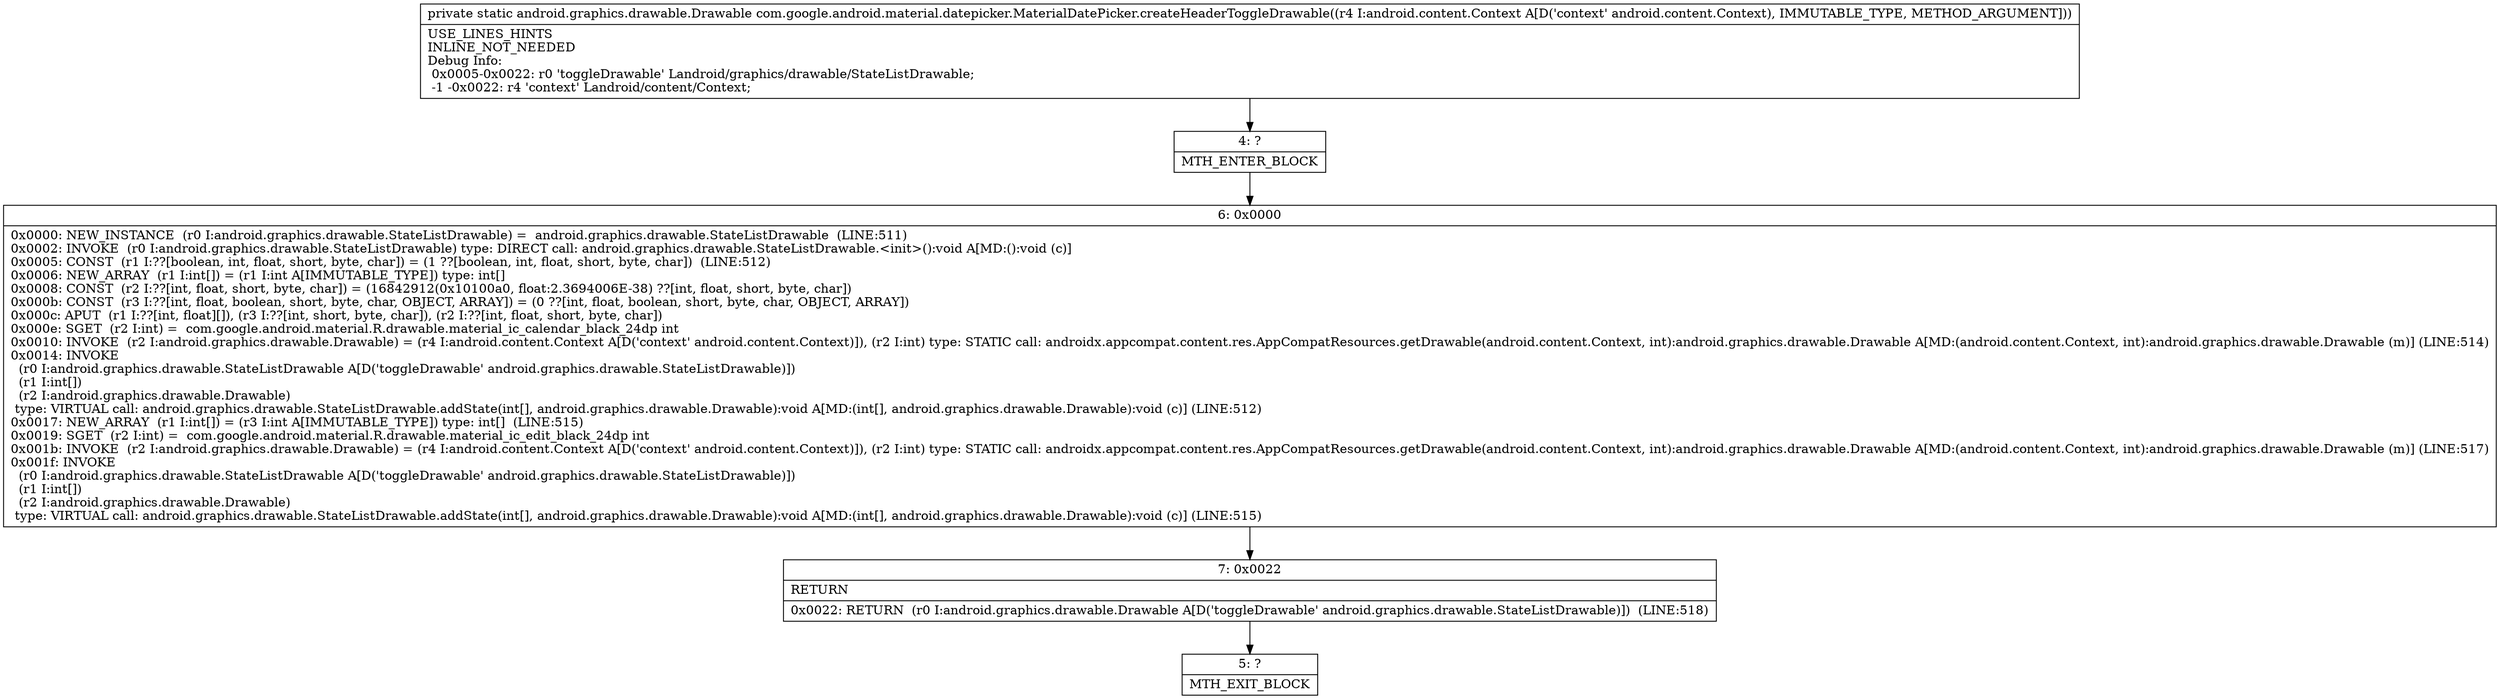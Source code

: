 digraph "CFG forcom.google.android.material.datepicker.MaterialDatePicker.createHeaderToggleDrawable(Landroid\/content\/Context;)Landroid\/graphics\/drawable\/Drawable;" {
Node_4 [shape=record,label="{4\:\ ?|MTH_ENTER_BLOCK\l}"];
Node_6 [shape=record,label="{6\:\ 0x0000|0x0000: NEW_INSTANCE  (r0 I:android.graphics.drawable.StateListDrawable) =  android.graphics.drawable.StateListDrawable  (LINE:511)\l0x0002: INVOKE  (r0 I:android.graphics.drawable.StateListDrawable) type: DIRECT call: android.graphics.drawable.StateListDrawable.\<init\>():void A[MD:():void (c)]\l0x0005: CONST  (r1 I:??[boolean, int, float, short, byte, char]) = (1 ??[boolean, int, float, short, byte, char])  (LINE:512)\l0x0006: NEW_ARRAY  (r1 I:int[]) = (r1 I:int A[IMMUTABLE_TYPE]) type: int[] \l0x0008: CONST  (r2 I:??[int, float, short, byte, char]) = (16842912(0x10100a0, float:2.3694006E\-38) ??[int, float, short, byte, char]) \l0x000b: CONST  (r3 I:??[int, float, boolean, short, byte, char, OBJECT, ARRAY]) = (0 ??[int, float, boolean, short, byte, char, OBJECT, ARRAY]) \l0x000c: APUT  (r1 I:??[int, float][]), (r3 I:??[int, short, byte, char]), (r2 I:??[int, float, short, byte, char]) \l0x000e: SGET  (r2 I:int) =  com.google.android.material.R.drawable.material_ic_calendar_black_24dp int \l0x0010: INVOKE  (r2 I:android.graphics.drawable.Drawable) = (r4 I:android.content.Context A[D('context' android.content.Context)]), (r2 I:int) type: STATIC call: androidx.appcompat.content.res.AppCompatResources.getDrawable(android.content.Context, int):android.graphics.drawable.Drawable A[MD:(android.content.Context, int):android.graphics.drawable.Drawable (m)] (LINE:514)\l0x0014: INVOKE  \l  (r0 I:android.graphics.drawable.StateListDrawable A[D('toggleDrawable' android.graphics.drawable.StateListDrawable)])\l  (r1 I:int[])\l  (r2 I:android.graphics.drawable.Drawable)\l type: VIRTUAL call: android.graphics.drawable.StateListDrawable.addState(int[], android.graphics.drawable.Drawable):void A[MD:(int[], android.graphics.drawable.Drawable):void (c)] (LINE:512)\l0x0017: NEW_ARRAY  (r1 I:int[]) = (r3 I:int A[IMMUTABLE_TYPE]) type: int[]  (LINE:515)\l0x0019: SGET  (r2 I:int) =  com.google.android.material.R.drawable.material_ic_edit_black_24dp int \l0x001b: INVOKE  (r2 I:android.graphics.drawable.Drawable) = (r4 I:android.content.Context A[D('context' android.content.Context)]), (r2 I:int) type: STATIC call: androidx.appcompat.content.res.AppCompatResources.getDrawable(android.content.Context, int):android.graphics.drawable.Drawable A[MD:(android.content.Context, int):android.graphics.drawable.Drawable (m)] (LINE:517)\l0x001f: INVOKE  \l  (r0 I:android.graphics.drawable.StateListDrawable A[D('toggleDrawable' android.graphics.drawable.StateListDrawable)])\l  (r1 I:int[])\l  (r2 I:android.graphics.drawable.Drawable)\l type: VIRTUAL call: android.graphics.drawable.StateListDrawable.addState(int[], android.graphics.drawable.Drawable):void A[MD:(int[], android.graphics.drawable.Drawable):void (c)] (LINE:515)\l}"];
Node_7 [shape=record,label="{7\:\ 0x0022|RETURN\l|0x0022: RETURN  (r0 I:android.graphics.drawable.Drawable A[D('toggleDrawable' android.graphics.drawable.StateListDrawable)])  (LINE:518)\l}"];
Node_5 [shape=record,label="{5\:\ ?|MTH_EXIT_BLOCK\l}"];
MethodNode[shape=record,label="{private static android.graphics.drawable.Drawable com.google.android.material.datepicker.MaterialDatePicker.createHeaderToggleDrawable((r4 I:android.content.Context A[D('context' android.content.Context), IMMUTABLE_TYPE, METHOD_ARGUMENT]))  | USE_LINES_HINTS\lINLINE_NOT_NEEDED\lDebug Info:\l  0x0005\-0x0022: r0 'toggleDrawable' Landroid\/graphics\/drawable\/StateListDrawable;\l  \-1 \-0x0022: r4 'context' Landroid\/content\/Context;\l}"];
MethodNode -> Node_4;Node_4 -> Node_6;
Node_6 -> Node_7;
Node_7 -> Node_5;
}

